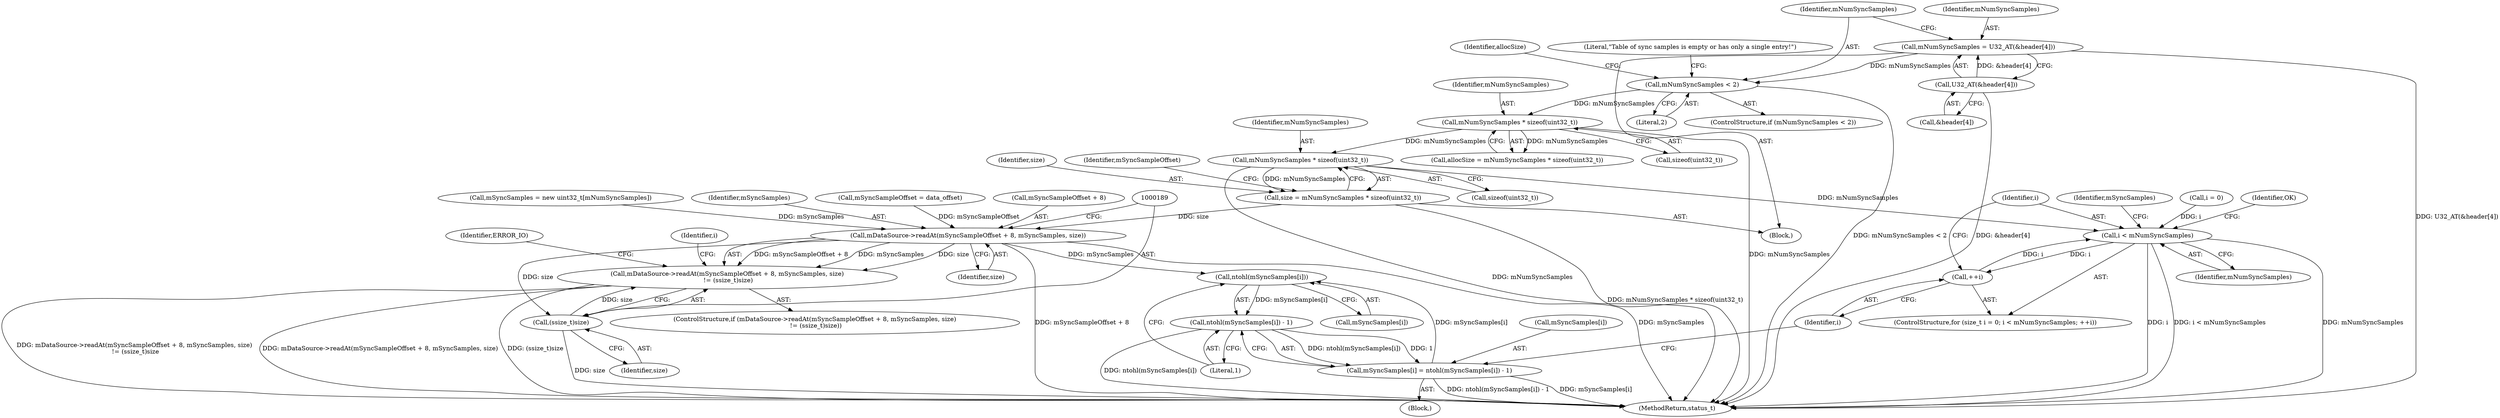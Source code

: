 digraph "1_Android_cf1581c66c2ad8c5b1aaca2e43e350cf5974f46d_0@API" {
"1000176" [label="(Call,mNumSyncSamples * sizeof(uint32_t))"];
"1000158" [label="(Call,mNumSyncSamples * sizeof(uint32_t))"];
"1000149" [label="(Call,mNumSyncSamples < 2)"];
"1000141" [label="(Call,mNumSyncSamples = U32_AT(&header[4]))"];
"1000143" [label="(Call,U32_AT(&header[4]))"];
"1000174" [label="(Call,size = mNumSyncSamples * sizeof(uint32_t))"];
"1000182" [label="(Call,mDataSource->readAt(mSyncSampleOffset + 8, mSyncSamples, size))"];
"1000181" [label="(Call,mDataSource->readAt(mSyncSampleOffset + 8, mSyncSamples, size)\n != (ssize_t)size)"];
"1000188" [label="(Call,(ssize_t)size)"];
"1000210" [label="(Call,ntohl(mSyncSamples[i]))"];
"1000209" [label="(Call,ntohl(mSyncSamples[i]) - 1)"];
"1000205" [label="(Call,mSyncSamples[i] = ntohl(mSyncSamples[i]) - 1)"];
"1000199" [label="(Call,i < mNumSyncSamples)"];
"1000202" [label="(Call,++i)"];
"1000209" [label="(Call,ntohl(mSyncSamples[i]) - 1)"];
"1000204" [label="(Block,)"];
"1000143" [label="(Call,U32_AT(&header[4]))"];
"1000190" [label="(Identifier,size)"];
"1000177" [label="(Identifier,mNumSyncSamples)"];
"1000194" [label="(ControlStructure,for (size_t i = 0; i < mNumSyncSamples; ++i))"];
"1000156" [label="(Call,allocSize = mNumSyncSamples * sizeof(uint32_t))"];
"1000150" [label="(Identifier,mNumSyncSamples)"];
"1000141" [label="(Call,mNumSyncSamples = U32_AT(&header[4]))"];
"1000200" [label="(Identifier,i)"];
"1000186" [label="(Identifier,mSyncSamples)"];
"1000184" [label="(Identifier,mSyncSampleOffset)"];
"1000210" [label="(Call,ntohl(mSyncSamples[i]))"];
"1000203" [label="(Identifier,i)"];
"1000115" [label="(Call,mSyncSampleOffset = data_offset)"];
"1000182" [label="(Call,mDataSource->readAt(mSyncSampleOffset + 8, mSyncSamples, size))"];
"1000174" [label="(Call,size = mNumSyncSamples * sizeof(uint32_t))"];
"1000159" [label="(Identifier,mNumSyncSamples)"];
"1000142" [label="(Identifier,mNumSyncSamples)"];
"1000187" [label="(Identifier,size)"];
"1000211" [label="(Call,mSyncSamples[i])"];
"1000217" [label="(MethodReturn,status_t)"];
"1000214" [label="(Literal,1)"];
"1000157" [label="(Identifier,allocSize)"];
"1000183" [label="(Call,mSyncSampleOffset + 8)"];
"1000197" [label="(Identifier,i)"];
"1000178" [label="(Call,sizeof(uint32_t))"];
"1000144" [label="(Call,&header[4])"];
"1000205" [label="(Call,mSyncSamples[i] = ntohl(mSyncSamples[i]) - 1)"];
"1000207" [label="(Identifier,mSyncSamples)"];
"1000201" [label="(Identifier,mNumSyncSamples)"];
"1000199" [label="(Call,i < mNumSyncSamples)"];
"1000176" [label="(Call,mNumSyncSamples * sizeof(uint32_t))"];
"1000103" [label="(Block,)"];
"1000158" [label="(Call,mNumSyncSamples * sizeof(uint32_t))"];
"1000175" [label="(Identifier,size)"];
"1000206" [label="(Call,mSyncSamples[i])"];
"1000148" [label="(ControlStructure,if (mNumSyncSamples < 2))"];
"1000180" [label="(ControlStructure,if (mDataSource->readAt(mSyncSampleOffset + 8, mSyncSamples, size)\n != (ssize_t)size))"];
"1000149" [label="(Call,mNumSyncSamples < 2)"];
"1000196" [label="(Call,i = 0)"];
"1000154" [label="(Literal,\"Table of sync samples is empty or has only a single entry!\")"];
"1000188" [label="(Call,(ssize_t)size)"];
"1000216" [label="(Identifier,OK)"];
"1000160" [label="(Call,sizeof(uint32_t))"];
"1000181" [label="(Call,mDataSource->readAt(mSyncSampleOffset + 8, mSyncSamples, size)\n != (ssize_t)size)"];
"1000193" [label="(Identifier,ERROR_IO)"];
"1000202" [label="(Call,++i)"];
"1000151" [label="(Literal,2)"];
"1000169" [label="(Call,mSyncSamples = new uint32_t[mNumSyncSamples])"];
"1000176" -> "1000174"  [label="AST: "];
"1000176" -> "1000178"  [label="CFG: "];
"1000177" -> "1000176"  [label="AST: "];
"1000178" -> "1000176"  [label="AST: "];
"1000174" -> "1000176"  [label="CFG: "];
"1000176" -> "1000217"  [label="DDG: mNumSyncSamples"];
"1000176" -> "1000174"  [label="DDG: mNumSyncSamples"];
"1000158" -> "1000176"  [label="DDG: mNumSyncSamples"];
"1000176" -> "1000199"  [label="DDG: mNumSyncSamples"];
"1000158" -> "1000156"  [label="AST: "];
"1000158" -> "1000160"  [label="CFG: "];
"1000159" -> "1000158"  [label="AST: "];
"1000160" -> "1000158"  [label="AST: "];
"1000156" -> "1000158"  [label="CFG: "];
"1000158" -> "1000217"  [label="DDG: mNumSyncSamples"];
"1000158" -> "1000156"  [label="DDG: mNumSyncSamples"];
"1000149" -> "1000158"  [label="DDG: mNumSyncSamples"];
"1000149" -> "1000148"  [label="AST: "];
"1000149" -> "1000151"  [label="CFG: "];
"1000150" -> "1000149"  [label="AST: "];
"1000151" -> "1000149"  [label="AST: "];
"1000154" -> "1000149"  [label="CFG: "];
"1000157" -> "1000149"  [label="CFG: "];
"1000149" -> "1000217"  [label="DDG: mNumSyncSamples < 2"];
"1000141" -> "1000149"  [label="DDG: mNumSyncSamples"];
"1000141" -> "1000103"  [label="AST: "];
"1000141" -> "1000143"  [label="CFG: "];
"1000142" -> "1000141"  [label="AST: "];
"1000143" -> "1000141"  [label="AST: "];
"1000150" -> "1000141"  [label="CFG: "];
"1000141" -> "1000217"  [label="DDG: U32_AT(&header[4])"];
"1000143" -> "1000141"  [label="DDG: &header[4]"];
"1000143" -> "1000144"  [label="CFG: "];
"1000144" -> "1000143"  [label="AST: "];
"1000143" -> "1000217"  [label="DDG: &header[4]"];
"1000174" -> "1000103"  [label="AST: "];
"1000175" -> "1000174"  [label="AST: "];
"1000184" -> "1000174"  [label="CFG: "];
"1000174" -> "1000217"  [label="DDG: mNumSyncSamples * sizeof(uint32_t)"];
"1000174" -> "1000182"  [label="DDG: size"];
"1000182" -> "1000181"  [label="AST: "];
"1000182" -> "1000187"  [label="CFG: "];
"1000183" -> "1000182"  [label="AST: "];
"1000186" -> "1000182"  [label="AST: "];
"1000187" -> "1000182"  [label="AST: "];
"1000189" -> "1000182"  [label="CFG: "];
"1000182" -> "1000217"  [label="DDG: mSyncSamples"];
"1000182" -> "1000217"  [label="DDG: mSyncSampleOffset + 8"];
"1000182" -> "1000181"  [label="DDG: mSyncSampleOffset + 8"];
"1000182" -> "1000181"  [label="DDG: mSyncSamples"];
"1000182" -> "1000181"  [label="DDG: size"];
"1000115" -> "1000182"  [label="DDG: mSyncSampleOffset"];
"1000169" -> "1000182"  [label="DDG: mSyncSamples"];
"1000182" -> "1000188"  [label="DDG: size"];
"1000182" -> "1000210"  [label="DDG: mSyncSamples"];
"1000181" -> "1000180"  [label="AST: "];
"1000181" -> "1000188"  [label="CFG: "];
"1000188" -> "1000181"  [label="AST: "];
"1000193" -> "1000181"  [label="CFG: "];
"1000197" -> "1000181"  [label="CFG: "];
"1000181" -> "1000217"  [label="DDG: mDataSource->readAt(mSyncSampleOffset + 8, mSyncSamples, size)\n != (ssize_t)size"];
"1000181" -> "1000217"  [label="DDG: mDataSource->readAt(mSyncSampleOffset + 8, mSyncSamples, size)"];
"1000181" -> "1000217"  [label="DDG: (ssize_t)size"];
"1000188" -> "1000181"  [label="DDG: size"];
"1000188" -> "1000190"  [label="CFG: "];
"1000189" -> "1000188"  [label="AST: "];
"1000190" -> "1000188"  [label="AST: "];
"1000188" -> "1000217"  [label="DDG: size"];
"1000210" -> "1000209"  [label="AST: "];
"1000210" -> "1000211"  [label="CFG: "];
"1000211" -> "1000210"  [label="AST: "];
"1000214" -> "1000210"  [label="CFG: "];
"1000210" -> "1000209"  [label="DDG: mSyncSamples[i]"];
"1000205" -> "1000210"  [label="DDG: mSyncSamples[i]"];
"1000209" -> "1000205"  [label="AST: "];
"1000209" -> "1000214"  [label="CFG: "];
"1000214" -> "1000209"  [label="AST: "];
"1000205" -> "1000209"  [label="CFG: "];
"1000209" -> "1000217"  [label="DDG: ntohl(mSyncSamples[i])"];
"1000209" -> "1000205"  [label="DDG: ntohl(mSyncSamples[i])"];
"1000209" -> "1000205"  [label="DDG: 1"];
"1000205" -> "1000204"  [label="AST: "];
"1000206" -> "1000205"  [label="AST: "];
"1000203" -> "1000205"  [label="CFG: "];
"1000205" -> "1000217"  [label="DDG: ntohl(mSyncSamples[i]) - 1"];
"1000205" -> "1000217"  [label="DDG: mSyncSamples[i]"];
"1000199" -> "1000194"  [label="AST: "];
"1000199" -> "1000201"  [label="CFG: "];
"1000200" -> "1000199"  [label="AST: "];
"1000201" -> "1000199"  [label="AST: "];
"1000207" -> "1000199"  [label="CFG: "];
"1000216" -> "1000199"  [label="CFG: "];
"1000199" -> "1000217"  [label="DDG: mNumSyncSamples"];
"1000199" -> "1000217"  [label="DDG: i"];
"1000199" -> "1000217"  [label="DDG: i < mNumSyncSamples"];
"1000202" -> "1000199"  [label="DDG: i"];
"1000196" -> "1000199"  [label="DDG: i"];
"1000199" -> "1000202"  [label="DDG: i"];
"1000202" -> "1000194"  [label="AST: "];
"1000202" -> "1000203"  [label="CFG: "];
"1000203" -> "1000202"  [label="AST: "];
"1000200" -> "1000202"  [label="CFG: "];
}
